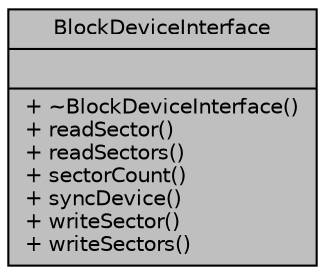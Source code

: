 digraph "BlockDeviceInterface"
{
 // INTERACTIVE_SVG=YES
 // LATEX_PDF_SIZE
  edge [fontname="Helvetica",fontsize="10",labelfontname="Helvetica",labelfontsize="10"];
  node [fontname="Helvetica",fontsize="10",shape=record];
  Node1 [label="{BlockDeviceInterface\n||+ ~BlockDeviceInterface()\l+ readSector()\l+ readSectors()\l+ sectorCount()\l+ syncDevice()\l+ writeSector()\l+ writeSectors()\l}",height=0.2,width=0.4,color="black", fillcolor="grey75", style="filled", fontcolor="black",tooltip="BlockDeviceInterface class."];
}
